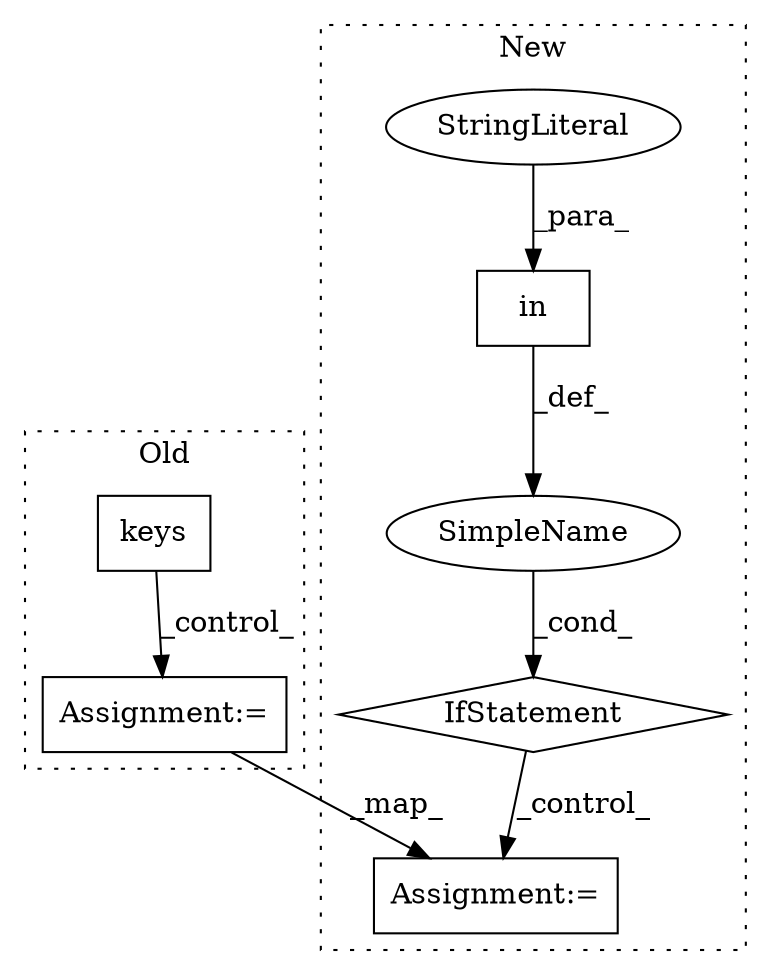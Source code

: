 digraph G {
subgraph cluster0 {
1 [label="keys" a="32" s="397" l="6" shape="box"];
7 [label="Assignment:=" a="7" s="424" l="1" shape="box"];
label = "Old";
style="dotted";
}
subgraph cluster1 {
2 [label="in" a="105" s="873" l="13" shape="box"];
3 [label="IfStatement" a="25" s="863,886" l="10,2" shape="diamond"];
4 [label="StringLiteral" a="45" s="873" l="5" shape="ellipse"];
5 [label="SimpleName" a="42" s="" l="" shape="ellipse"];
6 [label="Assignment:=" a="7" s="909" l="1" shape="box"];
label = "New";
style="dotted";
}
1 -> 7 [label="_control_"];
2 -> 5 [label="_def_"];
3 -> 6 [label="_control_"];
4 -> 2 [label="_para_"];
5 -> 3 [label="_cond_"];
7 -> 6 [label="_map_"];
}